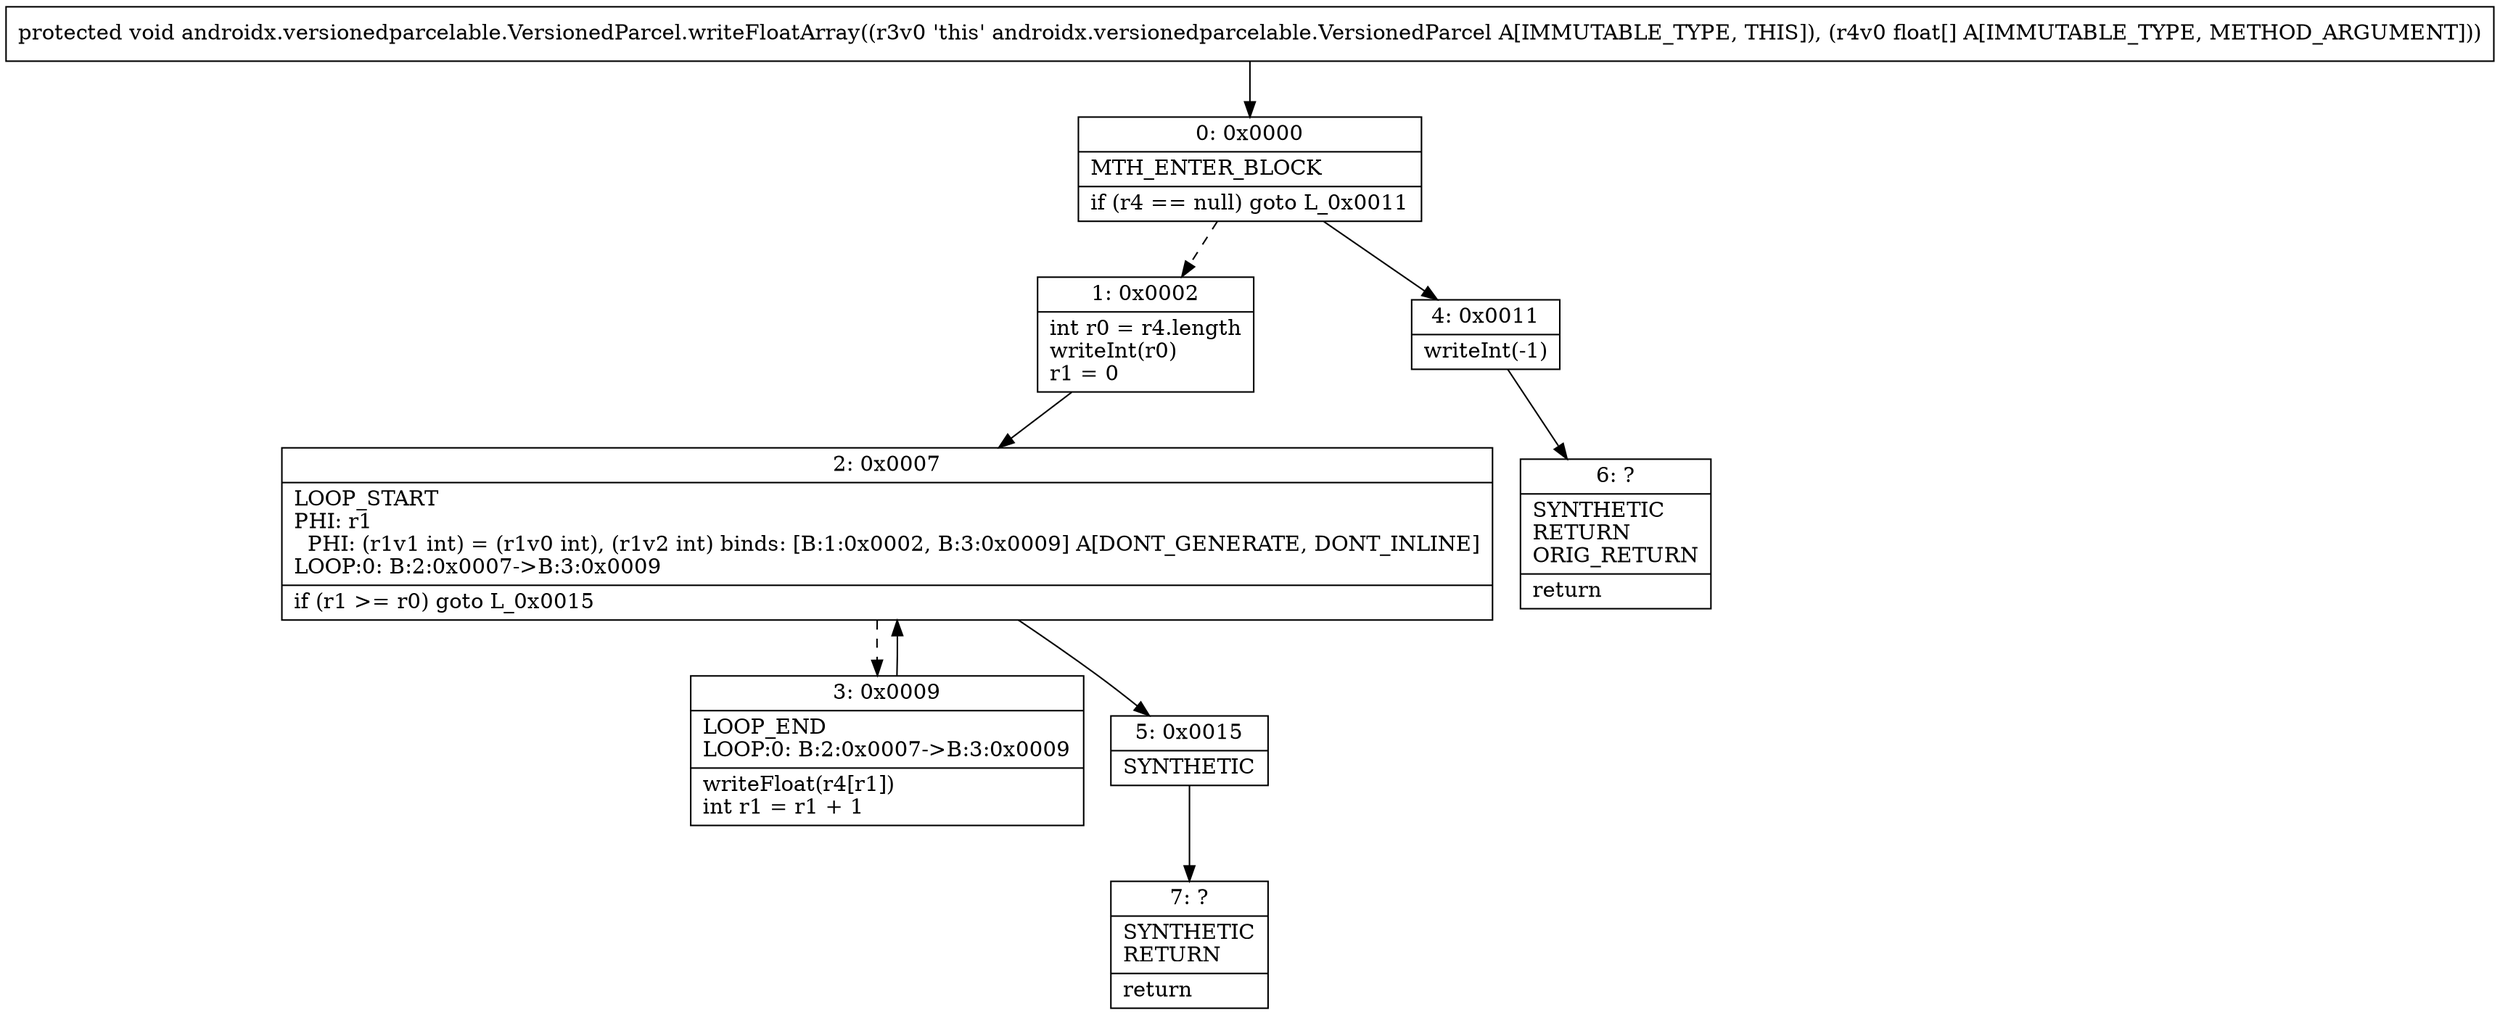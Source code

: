 digraph "CFG forandroidx.versionedparcelable.VersionedParcel.writeFloatArray([F)V" {
Node_0 [shape=record,label="{0\:\ 0x0000|MTH_ENTER_BLOCK\l|if (r4 == null) goto L_0x0011\l}"];
Node_1 [shape=record,label="{1\:\ 0x0002|int r0 = r4.length\lwriteInt(r0)\lr1 = 0\l}"];
Node_2 [shape=record,label="{2\:\ 0x0007|LOOP_START\lPHI: r1 \l  PHI: (r1v1 int) = (r1v0 int), (r1v2 int) binds: [B:1:0x0002, B:3:0x0009] A[DONT_GENERATE, DONT_INLINE]\lLOOP:0: B:2:0x0007\-\>B:3:0x0009\l|if (r1 \>= r0) goto L_0x0015\l}"];
Node_3 [shape=record,label="{3\:\ 0x0009|LOOP_END\lLOOP:0: B:2:0x0007\-\>B:3:0x0009\l|writeFloat(r4[r1])\lint r1 = r1 + 1\l}"];
Node_4 [shape=record,label="{4\:\ 0x0011|writeInt(\-1)\l}"];
Node_5 [shape=record,label="{5\:\ 0x0015|SYNTHETIC\l}"];
Node_6 [shape=record,label="{6\:\ ?|SYNTHETIC\lRETURN\lORIG_RETURN\l|return\l}"];
Node_7 [shape=record,label="{7\:\ ?|SYNTHETIC\lRETURN\l|return\l}"];
MethodNode[shape=record,label="{protected void androidx.versionedparcelable.VersionedParcel.writeFloatArray((r3v0 'this' androidx.versionedparcelable.VersionedParcel A[IMMUTABLE_TYPE, THIS]), (r4v0 float[] A[IMMUTABLE_TYPE, METHOD_ARGUMENT])) }"];
MethodNode -> Node_0;
Node_0 -> Node_1[style=dashed];
Node_0 -> Node_4;
Node_1 -> Node_2;
Node_2 -> Node_3[style=dashed];
Node_2 -> Node_5;
Node_3 -> Node_2;
Node_4 -> Node_6;
Node_5 -> Node_7;
}

